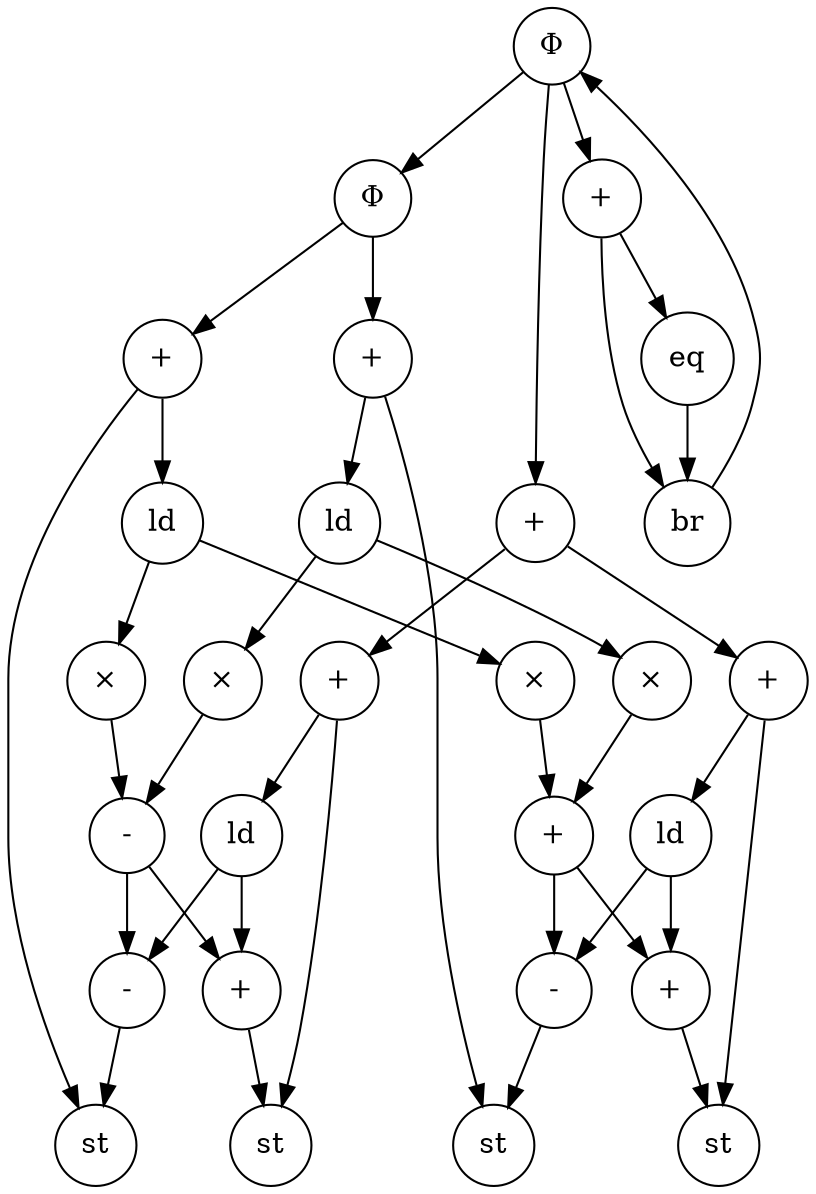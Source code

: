 digraph "DFG for'fft' function" {
	Node0phi[shape=circle, label="Φ"];
	Node1add[shape=circle, label="Φ"];
	Node2getelementptr[shape=circle, label="+"];
	Node4load[shape=circle, label="ld"];
	Node5fmul[shape=circle, label="×"];
	Node6getelementptr[shape=circle, label="+"];
	Node8load[shape=circle, label="ld"];
	Node9fmul[shape=circle, label="×"];
	Node10fsub[shape=circle, label="-"];
	Node11fmul[shape=circle, label="×"];
	Node12fmul[shape=circle, label="×"];
	Node13fadd[shape=circle, label="+"];
	Node14add[shape=circle, label="+"];
	Node15getelementptr[shape=circle, label="+"];
	Node17load[shape=circle, label="ld"];
	Node18fsub[shape=circle, label="-"];
	Node20store[shape=circle, label="st"];
	Node23fadd[shape=circle, label="+"];
	Node25store[shape=circle, label="st"];
	Node26getelementptr[shape=circle, label="+"];
	Node28load[shape=circle, label="ld"];
	Node29fsub[shape=circle, label="-"];
	Node31store[shape=circle, label="st"];
	Node34fadd[shape=circle, label="+"];
	Node36store[shape=circle, label="st"];
	Node37add[shape=circle, label="+"];
	Node38icmp[shape=circle, label="eq"];
	Node39br[shape=circle, label="br"];
edge [color=black]
	Node0phi -> Node1add
	Node1add -> Node2getelementptr
	Node4load -> Node5fmul
	Node1add -> Node6getelementptr
	Node8load -> Node9fmul
	Node5fmul -> Node10fsub
	Node9fmul -> Node10fsub
	Node4load -> Node11fmul
	Node8load -> Node12fmul
	Node11fmul -> Node13fadd
	Node12fmul -> Node13fadd
	Node0phi -> Node14add
	Node14add -> Node15getelementptr
	Node17load -> Node18fsub
	Node10fsub -> Node18fsub
	Node18fsub -> Node20store
	Node10fsub -> Node23fadd
	Node23fadd -> Node25store
	Node14add -> Node26getelementptr
	Node28load -> Node29fsub
	Node13fadd -> Node29fsub
	Node29fsub -> Node31store
	Node13fadd -> Node34fadd
	Node34fadd -> Node36store
	Node0phi -> Node37add
	Node37add -> Node38icmp
	Node38icmp -> Node39br
	Node37add -> Node39br
	Node39br -> Node0phi
	Node2getelementptr -> Node4load
	Node6getelementptr -> Node8load
	Node15getelementptr -> Node17load
	Node2getelementptr -> Node20store
	Node15getelementptr -> Node25store
	Node26getelementptr -> Node28load
	Node6getelementptr -> Node31store
	Node26getelementptr -> Node36store
	Node17load -> Node23fadd
	Node28load -> Node34fadd
}
